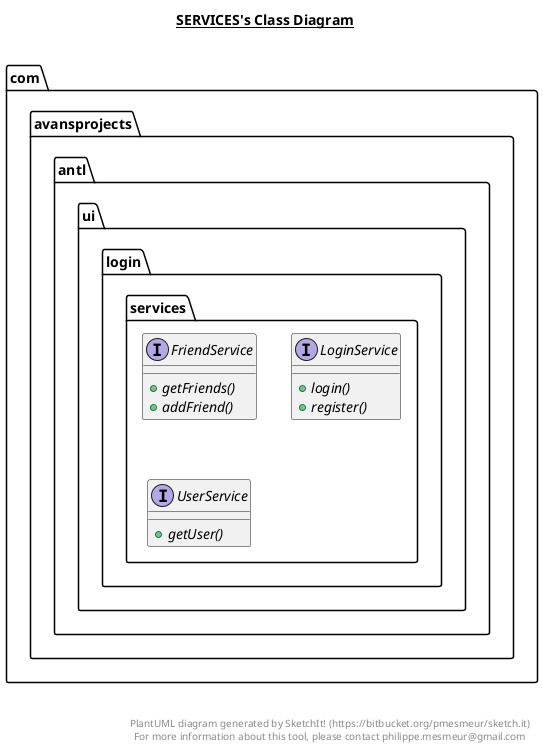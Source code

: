 @startuml

title __SERVICES's Class Diagram__\n

  package com.avansprojects.antl {
    package com.avansprojects.antl.ui.login {
      package com.avansprojects.antl.ui.login.services {
        interface FriendService {
            {abstract} + getFriends()
            {abstract} + addFriend()
        }
      }
    }
  }
  

  package com.avansprojects.antl {
    package com.avansprojects.antl.ui.login {
      package com.avansprojects.antl.ui.login.services {
        interface LoginService {
            {abstract} + login()
            {abstract} + register()
        }
      }
    }
  }
  

  package com.avansprojects.antl {
    package com.avansprojects.antl.ui.login {
      package com.avansprojects.antl.ui.login.services {
        interface UserService {
            {abstract} + getUser()
        }
      }
    }
  }
  



right footer


PlantUML diagram generated by SketchIt! (https://bitbucket.org/pmesmeur/sketch.it)
For more information about this tool, please contact philippe.mesmeur@gmail.com
endfooter

@enduml
